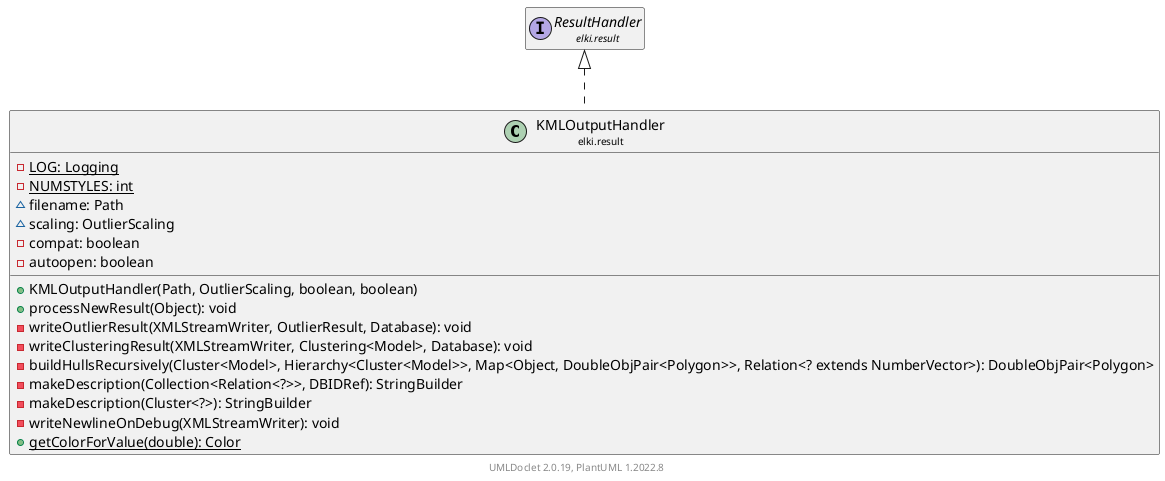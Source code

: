 @startuml
    remove .*\.(Instance|Par|Parameterizer|Factory)$
    set namespaceSeparator none
    hide empty fields
    hide empty methods

    class "<size:14>KMLOutputHandler\n<size:10>elki.result" as elki.result.KMLOutputHandler [[KMLOutputHandler.html]] {
        {static} -LOG: Logging
        {static} -NUMSTYLES: int
        ~filename: Path
        ~scaling: OutlierScaling
        -compat: boolean
        -autoopen: boolean
        +KMLOutputHandler(Path, OutlierScaling, boolean, boolean)
        +processNewResult(Object): void
        -writeOutlierResult(XMLStreamWriter, OutlierResult, Database): void
        -writeClusteringResult(XMLStreamWriter, Clustering<Model>, Database): void
        -buildHullsRecursively(Cluster<Model>, Hierarchy<Cluster<Model>>, Map<Object, DoubleObjPair<Polygon>>, Relation<? extends NumberVector>): DoubleObjPair<Polygon>
        -makeDescription(Collection<Relation<?>>, DBIDRef): StringBuilder
        -makeDescription(Cluster<?>): StringBuilder
        -writeNewlineOnDebug(XMLStreamWriter): void
        {static} +getColorForValue(double): Color
    }

    interface "<size:14>ResultHandler\n<size:10>elki.result" as elki.result.ResultHandler [[ResultHandler.html]]
    class "<size:14>KMLOutputHandler.Par\n<size:10>elki.result" as elki.result.KMLOutputHandler.Par [[KMLOutputHandler.Par.html]]

    elki.result.ResultHandler <|.. elki.result.KMLOutputHandler
    elki.result.KMLOutputHandler +-- elki.result.KMLOutputHandler.Par

    center footer UMLDoclet 2.0.19, PlantUML 1.2022.8
@enduml
